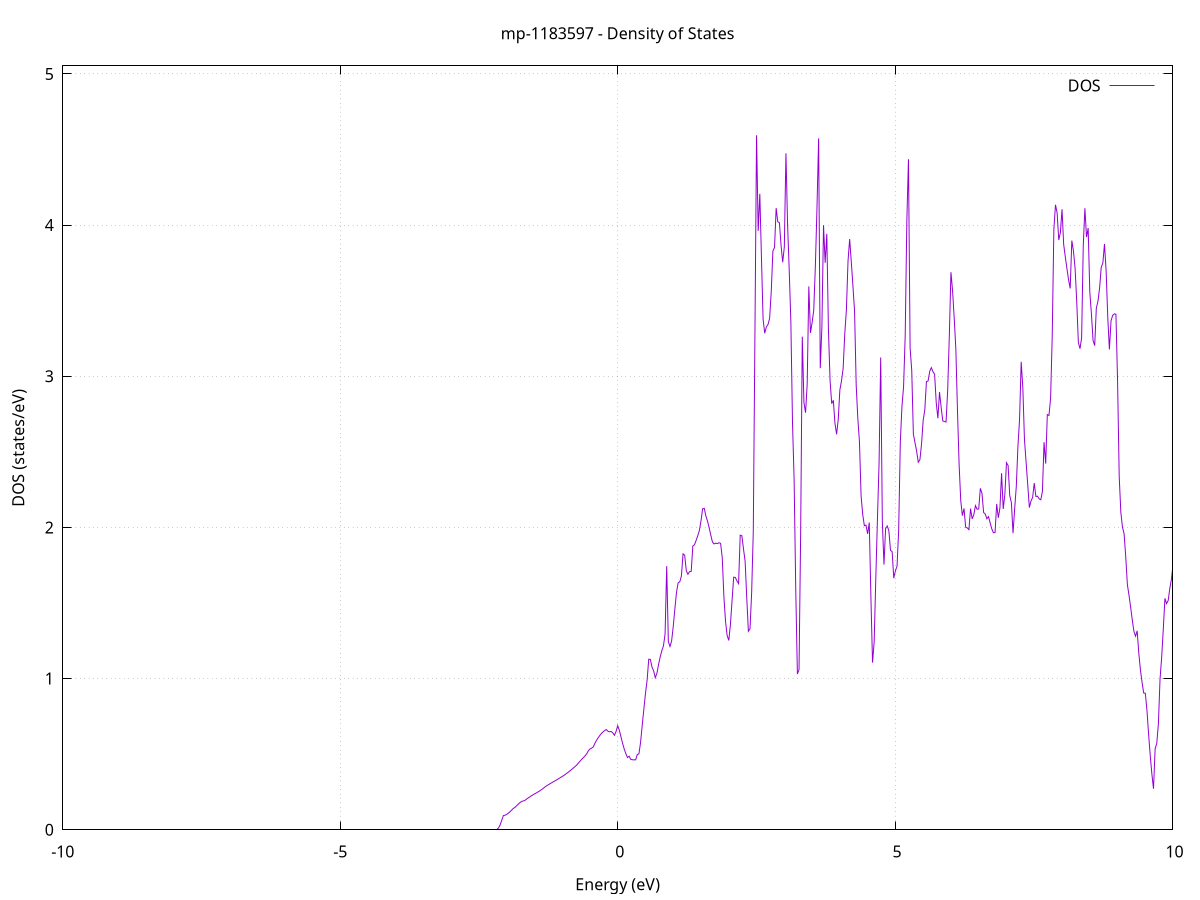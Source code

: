 set title 'mp-1183597 - Density of States'
set xlabel 'Energy (eV)'
set ylabel 'DOS (states/eV)'
set grid
set xrange [-10:10]
set yrange [0:5.053]
set xzeroaxis lt -1
set terminal png size 800,600
set output 'mp-1183597_dos_gnuplot.png'
plot '-' using 1:2 with lines title 'DOS'
-40.656900 0.000000
-40.627500 0.000000
-40.598100 0.000000
-40.568600 0.000000
-40.539200 0.000000
-40.509700 0.000000
-40.480300 0.000000
-40.450900 0.000000
-40.421400 0.000000
-40.392000 0.000000
-40.362500 0.000000
-40.333100 0.000000
-40.303700 0.000000
-40.274200 0.000000
-40.244800 0.000000
-40.215300 0.000000
-40.185900 0.000000
-40.156400 0.000000
-40.127000 0.000000
-40.097600 0.000000
-40.068100 0.000000
-40.038700 0.000000
-40.009200 0.000000
-39.979800 0.000000
-39.950400 0.000000
-39.920900 0.000000
-39.891500 0.000000
-39.862000 0.000000
-39.832600 0.000000
-39.803200 0.000000
-39.773700 0.000000
-39.744300 0.000000
-39.714800 0.000000
-39.685400 0.000000
-39.656000 0.000000
-39.626500 0.000000
-39.597100 0.000000
-39.567600 0.000000
-39.538200 0.000000
-39.508700 0.000000
-39.479300 0.000000
-39.449900 0.000000
-39.420400 0.000000
-39.391000 0.000000
-39.361500 0.000000
-39.332100 0.000000
-39.302700 0.000000
-39.273200 0.000000
-39.243800 0.000000
-39.214300 0.000000
-39.184900 0.000000
-39.155500 0.000000
-39.126000 0.000000
-39.096600 0.000000
-39.067100 0.000000
-39.037700 0.000000
-39.008300 0.000000
-38.978800 0.000000
-38.949400 0.000000
-38.919900 0.000000
-38.890500 0.000000
-38.861000 0.000000
-38.831600 0.000000
-38.802200 0.000000
-38.772700 0.000000
-38.743300 0.000000
-38.713800 0.000000
-38.684400 0.000000
-38.655000 0.000000
-38.625500 0.000000
-38.596100 0.000000
-38.566600 0.000000
-38.537200 0.000000
-38.507800 0.000000
-38.478300 0.000000
-38.448900 0.000000
-38.419400 0.000000
-38.390000 0.000000
-38.360500 0.000000
-38.331100 0.000000
-38.301700 0.000000
-38.272200 0.000000
-38.242800 0.000000
-38.213300 0.000000
-38.183900 0.000000
-38.154500 0.000000
-38.125000 0.000000
-38.095600 0.000000
-38.066100 0.000000
-38.036700 0.000000
-38.007300 0.000000
-37.977800 0.000000
-37.948400 0.000000
-37.918900 0.000000
-37.889500 0.000000
-37.860100 0.000000
-37.830600 0.000000
-37.801200 0.000000
-37.771700 0.000000
-37.742300 0.000000
-37.712800 0.000000
-37.683400 0.000000
-37.654000 0.000000
-37.624500 0.000000
-37.595100 0.000000
-37.565600 0.000000
-37.536200 0.000000
-37.506800 0.000000
-37.477300 0.000000
-37.447900 0.000000
-37.418400 0.000000
-37.389000 0.000000
-37.359600 0.000000
-37.330100 0.000000
-37.300700 0.000000
-37.271200 0.000000
-37.241800 0.000000
-37.212400 0.000000
-37.182900 0.000000
-37.153500 0.000000
-37.124000 0.000000
-37.094600 0.000000
-37.065100 0.000000
-37.035700 0.000000
-37.006300 0.000000
-36.976800 0.000000
-36.947400 0.000000
-36.917900 0.000000
-36.888500 0.000000
-36.859100 0.000000
-36.829600 0.000000
-36.800200 0.000000
-36.770700 0.000000
-36.741300 0.000000
-36.711900 0.000000
-36.682400 0.000000
-36.653000 0.000000
-36.623500 0.000000
-36.594100 0.000000
-36.564700 0.000000
-36.535200 0.000000
-36.505800 0.000000
-36.476300 0.000000
-36.446900 0.000000
-36.417400 0.000000
-36.388000 0.000000
-36.358600 0.000000
-36.329100 0.000000
-36.299700 0.000000
-36.270200 0.000000
-36.240800 0.000000
-36.211400 0.000000
-36.181900 0.000000
-36.152500 0.000000
-36.123000 0.000000
-36.093600 0.000000
-36.064200 0.000000
-36.034700 0.000000
-36.005300 0.000000
-35.975800 0.000000
-35.946400 0.000000
-35.916900 0.000000
-35.887500 0.000000
-35.858100 0.000000
-35.828600 0.000000
-35.799200 0.000000
-35.769700 0.000000
-35.740300 0.000000
-35.710900 0.000000
-35.681400 0.000000
-35.652000 0.000000
-35.622500 0.000000
-35.593100 0.000000
-35.563700 0.000000
-35.534200 0.000000
-35.504800 0.000000
-35.475300 0.000000
-35.445900 0.000000
-35.416500 0.000000
-35.387000 0.000000
-35.357600 0.000000
-35.328100 0.000000
-35.298700 0.000000
-35.269200 0.000000
-35.239800 0.000000
-35.210400 0.000000
-35.180900 0.000000
-35.151500 0.000000
-35.122000 0.000000
-35.092600 0.000000
-35.063200 0.000000
-35.033700 0.000000
-35.004300 0.000000
-34.974800 0.000000
-34.945400 0.000000
-34.916000 0.000000
-34.886500 0.000000
-34.857100 0.000000
-34.827600 0.000000
-34.798200 0.000000
-34.768800 0.000000
-34.739300 0.000000
-34.709900 0.000000
-34.680400 0.000000
-34.651000 0.000000
-34.621500 0.000000
-34.592100 0.000000
-34.562700 0.000000
-34.533200 0.000000
-34.503800 0.000000
-34.474300 0.000000
-34.444900 0.000000
-34.415500 0.000000
-34.386000 0.000000
-34.356600 0.000000
-34.327100 0.000000
-34.297700 0.000000
-34.268300 0.000000
-34.238800 0.000000
-34.209400 0.000000
-34.179900 0.000000
-34.150500 0.000000
-34.121100 0.000000
-34.091600 0.000000
-34.062200 0.000000
-34.032700 0.000000
-34.003300 0.000000
-33.973800 0.000000
-33.944400 0.000000
-33.915000 0.000000
-33.885500 0.000000
-33.856100 0.000000
-33.826600 0.000000
-33.797200 0.000000
-33.767800 0.000000
-33.738300 0.000000
-33.708900 0.000000
-33.679400 0.000000
-33.650000 0.000000
-33.620600 0.000000
-33.591100 0.000000
-33.561700 0.000000
-33.532200 0.000000
-33.502800 0.000000
-33.473400 0.000000
-33.443900 0.000000
-33.414500 0.000000
-33.385000 0.000000
-33.355600 0.000000
-33.326100 0.000000
-33.296700 0.000000
-33.267300 0.000000
-33.237800 0.000000
-33.208400 0.000000
-33.178900 0.000000
-33.149500 0.000000
-33.120100 0.000000
-33.090600 0.000000
-33.061200 0.000000
-33.031700 0.000000
-33.002300 0.000000
-32.972900 0.000000
-32.943400 0.000000
-32.914000 0.000000
-32.884500 0.000000
-32.855100 0.000000
-32.825600 0.000000
-32.796200 0.000000
-32.766800 0.000000
-32.737300 0.000000
-32.707900 0.000000
-32.678400 0.000000
-32.649000 0.000000
-32.619600 0.000000
-32.590100 0.000000
-32.560700 0.000000
-32.531200 0.000000
-32.501800 0.000000
-32.472400 0.000000
-32.442900 0.000000
-32.413500 0.000000
-32.384000 0.000000
-32.354600 0.000000
-32.325200 0.000000
-32.295700 0.000000
-32.266300 0.000000
-32.236800 0.000000
-32.207400 0.000000
-32.177900 0.000000
-32.148500 0.000000
-32.119100 0.000000
-32.089600 0.000000
-32.060200 0.000000
-32.030700 0.000000
-32.001300 0.000000
-31.971900 0.000000
-31.942400 0.000000
-31.913000 0.000000
-31.883500 0.000000
-31.854100 0.000000
-31.824700 0.000000
-31.795200 0.000000
-31.765800 0.000000
-31.736300 0.000000
-31.706900 0.000000
-31.677500 0.000000
-31.648000 0.000000
-31.618600 0.000000
-31.589100 0.000000
-31.559700 0.000000
-31.530200 0.000000
-31.500800 0.000000
-31.471400 0.000000
-31.441900 0.000000
-31.412500 0.000000
-31.383000 0.000000
-31.353600 0.000000
-31.324200 0.000000
-31.294700 0.000000
-31.265300 0.000000
-31.235800 0.000000
-31.206400 0.000000
-31.177000 0.000000
-31.147500 0.000000
-31.118100 0.000000
-31.088600 0.000000
-31.059200 0.000000
-31.029800 0.000000
-31.000300 0.000000
-30.970900 0.000000
-30.941400 0.000000
-30.912000 0.000000
-30.882500 0.000000
-30.853100 0.000000
-30.823700 0.000000
-30.794200 0.000000
-30.764800 0.000000
-30.735300 0.000000
-30.705900 0.000000
-30.676500 0.000000
-30.647000 0.000000
-30.617600 0.000000
-30.588100 0.000000
-30.558700 0.000000
-30.529300 0.000000
-30.499800 0.000000
-30.470400 0.000000
-30.440900 0.000000
-30.411500 0.000000
-30.382000 0.000000
-30.352600 0.000000
-30.323200 0.000000
-30.293700 0.000000
-30.264300 0.000000
-30.234800 0.000000
-30.205400 0.000000
-30.176000 0.000000
-30.146500 0.000000
-30.117100 0.000000
-30.087600 0.000000
-30.058200 0.000000
-30.028800 0.000000
-29.999300 0.000000
-29.969900 0.000000
-29.940400 0.000000
-29.911000 0.000000
-29.881600 0.000000
-29.852100 0.000000
-29.822700 0.000000
-29.793200 0.000000
-29.763800 0.000000
-29.734300 0.000000
-29.704900 0.000000
-29.675500 0.000000
-29.646000 0.000000
-29.616600 0.000000
-29.587100 0.000000
-29.557700 0.000000
-29.528300 0.000000
-29.498800 0.000000
-29.469400 0.000000
-29.439900 0.000000
-29.410500 0.000000
-29.381100 0.000000
-29.351600 0.000000
-29.322200 0.000000
-29.292700 0.000000
-29.263300 0.000000
-29.233900 0.000000
-29.204400 0.000000
-29.175000 0.000000
-29.145500 0.000000
-29.116100 0.000000
-29.086600 0.000000
-29.057200 0.000000
-29.027800 0.000000
-28.998300 0.000000
-28.968900 0.000000
-28.939400 0.000000
-28.910000 0.000000
-28.880600 0.000000
-28.851100 0.000000
-28.821700 0.000000
-28.792200 0.000000
-28.762800 0.000000
-28.733400 0.000000
-28.703900 0.000000
-28.674500 0.000000
-28.645000 0.000000
-28.615600 0.000000
-28.586200 0.000000
-28.556700 0.000000
-28.527300 0.000000
-28.497800 0.000000
-28.468400 0.000000
-28.438900 0.000000
-28.409500 0.000000
-28.380100 0.000000
-28.350600 0.000000
-28.321200 0.000000
-28.291700 0.000000
-28.262300 0.000000
-28.232900 0.000000
-28.203400 0.000000
-28.174000 0.000000
-28.144500 0.000000
-28.115100 0.000000
-28.085700 0.000000
-28.056200 0.000000
-28.026800 0.000000
-27.997300 0.000000
-27.967900 0.000000
-27.938500 0.000000
-27.909000 0.000000
-27.879600 0.000000
-27.850100 0.000000
-27.820700 0.000000
-27.791200 0.000000
-27.761800 0.000000
-27.732400 0.000000
-27.702900 0.000000
-27.673500 0.000000
-27.644000 0.000000
-27.614600 0.000000
-27.585200 0.000000
-27.555700 0.000000
-27.526300 0.000000
-27.496800 0.000000
-27.467400 0.000000
-27.438000 0.000000
-27.408500 0.000000
-27.379100 0.000000
-27.349600 0.000000
-27.320200 0.000000
-27.290700 0.000000
-27.261300 0.000000
-27.231900 0.000000
-27.202400 0.000000
-27.173000 0.000000
-27.143500 0.000000
-27.114100 0.000000
-27.084700 0.000000
-27.055200 0.000000
-27.025800 0.000000
-26.996300 0.000000
-26.966900 0.000000
-26.937500 0.000000
-26.908000 0.000000
-26.878600 0.000000
-26.849100 0.000000
-26.819700 0.000000
-26.790300 0.000000
-26.760800 0.000000
-26.731400 0.000000
-26.701900 0.000000
-26.672500 0.000000
-26.643000 0.000000
-26.613600 0.000000
-26.584200 0.000000
-26.554700 0.000000
-26.525300 0.000000
-26.495800 0.000000
-26.466400 0.000000
-26.437000 0.000000
-26.407500 0.000000
-26.378100 0.000000
-26.348600 0.000000
-26.319200 0.000000
-26.289800 0.000000
-26.260300 0.000000
-26.230900 0.000000
-26.201400 0.000000
-26.172000 0.000000
-26.142600 0.000000
-26.113100 0.000000
-26.083700 0.000000
-26.054200 0.000000
-26.024800 0.000000
-25.995300 0.000000
-25.965900 0.000000
-25.936500 0.000000
-25.907000 0.000000
-25.877600 0.000000
-25.848100 0.000000
-25.818700 0.000000
-25.789300 0.000000
-25.759800 0.000000
-25.730400 0.000000
-25.700900 0.000000
-25.671500 0.000000
-25.642100 0.000000
-25.612600 0.000000
-25.583200 0.000000
-25.553700 0.000000
-25.524300 0.000000
-25.494900 0.000000
-25.465400 0.000000
-25.436000 0.000000
-25.406500 0.000000
-25.377100 0.000000
-25.347600 0.000000
-25.318200 0.000000
-25.288800 0.000000
-25.259300 0.000000
-25.229900 0.000000
-25.200400 0.000000
-25.171000 0.000000
-25.141600 0.000000
-25.112100 0.000000
-25.082700 0.000000
-25.053200 0.000000
-25.023800 0.000000
-24.994400 0.000000
-24.964900 0.000000
-24.935500 0.000000
-24.906000 0.000000
-24.876600 0.000000
-24.847100 0.000000
-24.817700 0.000000
-24.788300 0.000000
-24.758800 0.000000
-24.729400 0.000000
-24.699900 0.000000
-24.670500 0.000000
-24.641100 0.000000
-24.611600 0.000000
-24.582200 0.000000
-24.552700 0.000000
-24.523300 0.000000
-24.493900 0.000000
-24.464400 0.000000
-24.435000 0.000000
-24.405500 0.000000
-24.376100 0.000000
-24.346700 0.000000
-24.317200 0.000000
-24.287800 0.000000
-24.258300 0.000000
-24.228900 0.000000
-24.199400 0.000000
-24.170000 0.000000
-24.140600 0.000000
-24.111100 0.000000
-24.081700 0.000000
-24.052200 0.000000
-24.022800 0.000000
-23.993400 0.000000
-23.963900 0.000000
-23.934500 0.000000
-23.905000 0.000000
-23.875600 0.000000
-23.846200 0.000000
-23.816700 0.000000
-23.787300 0.000000
-23.757800 0.000000
-23.728400 0.000000
-23.699000 0.000000
-23.669500 0.000000
-23.640100 0.000000
-23.610600 0.000000
-23.581200 0.000000
-23.551700 0.000000
-23.522300 0.000000
-23.492900 0.000000
-23.463400 0.000000
-23.434000 0.000000
-23.404500 0.000000
-23.375100 0.000000
-23.345700 0.000000
-23.316200 0.000000
-23.286800 0.000000
-23.257300 0.000000
-23.227900 0.000000
-23.198500 0.000000
-23.169000 0.000000
-23.139600 0.000000
-23.110100 0.000000
-23.080700 0.000000
-23.051300 0.000000
-23.021800 0.000000
-22.992400 0.000000
-22.962900 0.000000
-22.933500 0.000000
-22.904000 0.000000
-22.874600 0.000000
-22.845200 0.000000
-22.815700 0.000000
-22.786300 0.000000
-22.756800 0.000000
-22.727400 0.000000
-22.698000 0.000000
-22.668500 0.000000
-22.639100 0.000000
-22.609600 0.000000
-22.580200 0.000000
-22.550800 0.000000
-22.521300 0.000000
-22.491900 0.000000
-22.462400 0.000000
-22.433000 0.000000
-22.403600 0.000000
-22.374100 0.000000
-22.344700 0.000000
-22.315200 0.000000
-22.285800 0.000000
-22.256300 0.000000
-22.226900 0.000000
-22.197500 0.000000
-22.168000 0.000000
-22.138600 0.000000
-22.109100 0.000000
-22.079700 0.000000
-22.050300 0.000000
-22.020800 0.000000
-21.991400 0.000000
-21.961900 0.000000
-21.932500 0.000000
-21.903100 0.000000
-21.873600 0.000000
-21.844200 0.000000
-21.814700 0.000000
-21.785300 0.000000
-21.755800 0.000000
-21.726400 0.000000
-21.697000 0.000000
-21.667500 0.000000
-21.638100 0.000000
-21.608600 0.000000
-21.579200 0.000000
-21.549800 0.000000
-21.520300 0.000000
-21.490900 0.000000
-21.461400 4.433100
-21.432000 7.790500
-21.402600 26.380000
-21.373100 29.918800
-21.343700 26.553000
-21.314200 10.578800
-21.284800 19.953700
-21.255400 14.416200
-21.225900 17.770400
-21.196500 17.246900
-21.167000 14.438000
-21.137600 33.373300
-21.108100 27.840000
-21.078700 25.789800
-21.049300 8.263400
-21.019800 0.000000
-20.990400 0.000000
-20.960900 0.000000
-20.931500 0.000000
-20.902100 0.000000
-20.872600 0.000000
-20.843200 0.000000
-20.813700 0.000000
-20.784300 0.000000
-20.754900 0.000000
-20.725400 0.000000
-20.696000 0.000000
-20.666500 0.000000
-20.637100 0.000000
-20.607700 0.000000
-20.578200 0.000000
-20.548800 0.000000
-20.519300 0.000000
-20.489900 0.000000
-20.460400 0.000000
-20.431000 0.000000
-20.401600 0.000000
-20.372100 0.000000
-20.342700 0.000000
-20.313200 0.000000
-20.283800 0.000000
-20.254400 0.000000
-20.224900 0.000000
-20.195500 0.000000
-20.166000 0.000000
-20.136600 0.000000
-20.107200 0.000000
-20.077700 0.000000
-20.048300 0.000000
-20.018800 0.000000
-19.989400 0.000000
-19.960000 0.000000
-19.930500 0.000000
-19.901100 0.000000
-19.871600 0.000000
-19.842200 0.000000
-19.812700 0.000000
-19.783300 0.000000
-19.753900 0.000000
-19.724400 0.000000
-19.695000 0.000000
-19.665500 0.000000
-19.636100 0.000000
-19.606700 0.000000
-19.577200 0.000000
-19.547800 0.000000
-19.518300 0.000000
-19.488900 0.000000
-19.459500 0.000000
-19.430000 0.000000
-19.400600 0.000000
-19.371100 0.000000
-19.341700 0.000000
-19.312200 0.000000
-19.282800 0.000000
-19.253400 0.000000
-19.223900 0.000000
-19.194500 0.000000
-19.165000 0.000000
-19.135600 0.000000
-19.106200 0.000000
-19.076700 98.953200
-19.047300 0.000000
-19.017800 0.000000
-18.988400 0.000000
-18.959000 0.000000
-18.929500 0.000000
-18.900100 0.000000
-18.870600 0.000000
-18.841200 0.000000
-18.811800 0.000000
-18.782300 0.000000
-18.752900 0.000000
-18.723400 0.000000
-18.694000 0.000000
-18.664500 0.000000
-18.635100 0.000000
-18.605700 0.000000
-18.576200 0.000000
-18.546800 0.000000
-18.517300 0.000000
-18.487900 0.000000
-18.458500 0.000000
-18.429000 0.000000
-18.399600 0.000000
-18.370100 0.000000
-18.340700 0.000000
-18.311300 0.000000
-18.281800 0.000000
-18.252400 0.000000
-18.222900 0.000000
-18.193500 0.000000
-18.164100 0.000000
-18.134600 0.000000
-18.105200 0.000000
-18.075700 0.000000
-18.046300 0.000000
-18.016800 0.000000
-17.987400 0.000000
-17.958000 0.000000
-17.928500 0.000000
-17.899100 0.000000
-17.869600 0.000000
-17.840200 0.000000
-17.810800 0.000000
-17.781300 0.000000
-17.751900 0.000000
-17.722400 0.000000
-17.693000 0.000000
-17.663600 0.000000
-17.634100 0.000000
-17.604700 0.000000
-17.575200 0.000000
-17.545800 0.000000
-17.516400 0.000000
-17.486900 0.000000
-17.457500 0.000000
-17.428000 0.000000
-17.398600 0.000000
-17.369100 0.000000
-17.339700 0.000000
-17.310300 0.000000
-17.280800 0.000000
-17.251400 0.000000
-17.221900 0.000000
-17.192500 0.000000
-17.163100 0.000000
-17.133600 0.000000
-17.104200 0.000000
-17.074700 0.000000
-17.045300 0.000000
-17.015900 0.000000
-16.986400 0.000000
-16.957000 0.000000
-16.927500 0.000000
-16.898100 0.000000
-16.868700 0.000000
-16.839200 0.000000
-16.809800 0.000000
-16.780300 0.000000
-16.750900 0.000000
-16.721400 0.000000
-16.692000 0.000000
-16.662600 0.000000
-16.633100 0.000000
-16.603700 0.000000
-16.574200 0.000000
-16.544800 0.000000
-16.515400 0.000000
-16.485900 0.000000
-16.456500 0.000000
-16.427000 0.000000
-16.397600 0.000000
-16.368200 0.000000
-16.338700 0.000000
-16.309300 0.000000
-16.279800 0.000000
-16.250400 0.000000
-16.220900 0.000000
-16.191500 0.000000
-16.162100 0.000000
-16.132600 0.000000
-16.103200 0.000000
-16.073700 0.000000
-16.044300 0.000000
-16.014900 0.000000
-15.985400 0.000000
-15.956000 0.000000
-15.926500 0.000000
-15.897100 0.000000
-15.867700 0.000000
-15.838200 0.000000
-15.808800 0.000000
-15.779300 0.000000
-15.749900 0.000000
-15.720500 0.000000
-15.691000 0.000000
-15.661600 0.000000
-15.632100 0.000000
-15.602700 0.000000
-15.573200 0.000000
-15.543800 0.000000
-15.514400 0.000000
-15.484900 0.000000
-15.455500 0.000000
-15.426000 0.000000
-15.396600 0.000000
-15.367200 0.000000
-15.337700 0.000000
-15.308300 0.000000
-15.278800 0.000000
-15.249400 0.000000
-15.220000 0.000000
-15.190500 0.000000
-15.161100 0.000000
-15.131600 0.000000
-15.102200 0.000000
-15.072800 0.000000
-15.043300 0.000000
-15.013900 0.000000
-14.984400 0.000000
-14.955000 0.000000
-14.925500 0.000000
-14.896100 0.000000
-14.866700 0.000000
-14.837200 0.000000
-14.807800 0.000000
-14.778300 0.000000
-14.748900 0.000000
-14.719500 0.000000
-14.690000 0.000000
-14.660600 0.000000
-14.631100 0.000000
-14.601700 0.000000
-14.572300 0.000000
-14.542800 0.000000
-14.513400 0.000000
-14.483900 0.000000
-14.454500 0.000000
-14.425100 0.000000
-14.395600 0.000000
-14.366200 0.000000
-14.336700 0.000000
-14.307300 0.000000
-14.277800 0.000000
-14.248400 0.000000
-14.219000 0.000000
-14.189500 0.000000
-14.160100 0.000000
-14.130600 0.000000
-14.101200 0.000000
-14.071800 0.000000
-14.042300 0.000000
-14.012900 0.000000
-13.983400 0.000000
-13.954000 0.000000
-13.924600 0.000000
-13.895100 0.000000
-13.865700 0.000000
-13.836200 0.000000
-13.806800 0.000000
-13.777400 0.000000
-13.747900 0.000000
-13.718500 0.000000
-13.689000 0.000000
-13.659600 0.000000
-13.630100 0.000000
-13.600700 0.000000
-13.571300 0.000000
-13.541800 0.000000
-13.512400 0.000000
-13.482900 0.000000
-13.453500 0.000000
-13.424100 0.000000
-13.394600 0.000000
-13.365200 0.000000
-13.335700 0.000000
-13.306300 0.000000
-13.276900 0.000000
-13.247400 0.000000
-13.218000 0.000000
-13.188500 0.000000
-13.159100 0.000000
-13.129600 0.000000
-13.100200 0.000000
-13.070800 0.000000
-13.041300 0.000000
-13.011900 0.000000
-12.982400 0.000000
-12.953000 0.000000
-12.923600 0.000000
-12.894100 0.000000
-12.864700 0.000000
-12.835200 0.000000
-12.805800 0.000000
-12.776400 0.000000
-12.746900 0.000000
-12.717500 0.000000
-12.688000 0.000000
-12.658600 0.000000
-12.629200 0.000000
-12.599700 0.000000
-12.570300 0.000000
-12.540800 0.000000
-12.511400 0.000000
-12.481900 0.000000
-12.452500 0.000000
-12.423100 0.000000
-12.393600 0.000000
-12.364200 0.000000
-12.334700 0.000000
-12.305300 0.000000
-12.275900 0.000000
-12.246400 0.000000
-12.217000 0.000000
-12.187500 0.000000
-12.158100 0.000000
-12.128700 0.000000
-12.099200 0.000000
-12.069800 0.000000
-12.040300 0.000000
-12.010900 0.000000
-11.981500 0.000000
-11.952000 0.000000
-11.922600 0.000000
-11.893100 0.000000
-11.863700 0.000000
-11.834200 0.000000
-11.804800 0.000000
-11.775400 0.000000
-11.745900 0.000000
-11.716500 0.000000
-11.687000 0.000000
-11.657600 0.000000
-11.628200 0.000000
-11.598700 0.000000
-11.569300 0.000000
-11.539800 0.000000
-11.510400 0.000000
-11.481000 0.000000
-11.451500 0.000000
-11.422100 0.000000
-11.392600 0.000000
-11.363200 0.000000
-11.333800 0.000000
-11.304300 0.000000
-11.274900 0.000000
-11.245400 0.000000
-11.216000 0.000000
-11.186500 0.000000
-11.157100 0.000000
-11.127700 0.000000
-11.098200 0.000000
-11.068800 0.000000
-11.039300 0.000000
-11.009900 0.000000
-10.980500 0.000000
-10.951000 0.000000
-10.921600 0.000000
-10.892100 0.000000
-10.862700 0.000000
-10.833300 0.000000
-10.803800 0.000000
-10.774400 0.000000
-10.744900 0.000000
-10.715500 0.000000
-10.686000 0.000000
-10.656600 0.000000
-10.627200 0.000000
-10.597700 0.000000
-10.568300 0.000000
-10.538800 0.000000
-10.509400 0.000000
-10.480000 0.000000
-10.450500 0.000000
-10.421100 0.000000
-10.391600 0.000000
-10.362200 0.000000
-10.332800 0.000000
-10.303300 0.000000
-10.273900 0.000000
-10.244400 0.000000
-10.215000 0.000000
-10.185600 0.000000
-10.156100 0.000000
-10.126700 0.000000
-10.097200 0.000000
-10.067800 0.000000
-10.038300 0.000000
-10.008900 0.000000
-9.979500 0.000000
-9.950000 0.000000
-9.920600 0.000000
-9.891100 0.000000
-9.861700 0.000000
-9.832300 0.000000
-9.802800 0.000000
-9.773400 0.000000
-9.743900 0.000000
-9.714500 0.000000
-9.685100 0.000000
-9.655600 0.000000
-9.626200 0.000000
-9.596700 0.000000
-9.567300 0.000000
-9.537900 0.000000
-9.508400 0.000000
-9.479000 0.000000
-9.449500 0.000000
-9.420100 0.000000
-9.390600 0.000000
-9.361200 0.000000
-9.331800 0.000000
-9.302300 0.000000
-9.272900 0.000000
-9.243400 0.000000
-9.214000 0.000000
-9.184600 0.000000
-9.155100 0.000000
-9.125700 0.000000
-9.096200 0.000000
-9.066800 0.000000
-9.037400 0.000000
-9.007900 0.000000
-8.978500 0.000000
-8.949000 0.000000
-8.919600 0.000000
-8.890200 0.000000
-8.860700 0.000000
-8.831300 0.000000
-8.801800 0.000000
-8.772400 0.000000
-8.742900 0.000000
-8.713500 0.000000
-8.684100 0.000000
-8.654600 0.000000
-8.625200 0.000000
-8.595700 0.000000
-8.566300 0.000000
-8.536900 0.000000
-8.507400 0.000000
-8.478000 0.000000
-8.448500 0.000000
-8.419100 0.000000
-8.389700 0.000000
-8.360200 0.000000
-8.330800 0.000000
-8.301300 0.000000
-8.271900 0.000000
-8.242500 0.000000
-8.213000 0.000000
-8.183600 0.000000
-8.154100 0.000000
-8.124700 0.000000
-8.095200 0.000000
-8.065800 0.000000
-8.036400 0.000000
-8.006900 0.000000
-7.977500 0.000000
-7.948000 0.000000
-7.918600 0.000000
-7.889200 0.000000
-7.859700 0.000000
-7.830300 0.000000
-7.800800 0.000000
-7.771400 0.000000
-7.742000 0.000000
-7.712500 0.000000
-7.683100 0.000000
-7.653600 0.000000
-7.624200 0.000000
-7.594700 0.000000
-7.565300 0.000000
-7.535900 0.000000
-7.506400 0.000000
-7.477000 0.000000
-7.447500 0.000000
-7.418100 0.000000
-7.388700 0.000000
-7.359200 0.000000
-7.329800 0.000000
-7.300300 0.000000
-7.270900 0.000000
-7.241500 0.000000
-7.212000 0.000000
-7.182600 0.000000
-7.153100 0.000000
-7.123700 0.000000
-7.094300 0.000000
-7.064800 0.000000
-7.035400 0.000000
-7.005900 0.000000
-6.976500 0.000000
-6.947000 0.000000
-6.917600 0.000000
-6.888200 0.000000
-6.858700 0.000000
-6.829300 0.000000
-6.799800 0.000000
-6.770400 0.000000
-6.741000 0.000000
-6.711500 0.000000
-6.682100 0.000000
-6.652600 0.000000
-6.623200 0.000000
-6.593800 0.000000
-6.564300 0.000000
-6.534900 0.000000
-6.505400 0.000000
-6.476000 0.000000
-6.446600 0.000000
-6.417100 0.000000
-6.387700 0.000000
-6.358200 0.000000
-6.328800 0.000000
-6.299300 0.000000
-6.269900 0.000000
-6.240500 0.000000
-6.211000 0.000000
-6.181600 0.000000
-6.152100 0.000000
-6.122700 0.000000
-6.093300 0.000000
-6.063800 0.000000
-6.034400 0.000000
-6.004900 0.000000
-5.975500 0.000000
-5.946100 0.000000
-5.916600 0.000000
-5.887200 0.000000
-5.857700 0.000000
-5.828300 0.000000
-5.798900 0.000000
-5.769400 0.000000
-5.740000 0.000000
-5.710500 0.000000
-5.681100 0.000000
-5.651600 0.000000
-5.622200 0.000000
-5.592800 0.000000
-5.563300 0.000000
-5.533900 0.000000
-5.504400 0.000000
-5.475000 0.000000
-5.445600 0.000000
-5.416100 0.000000
-5.386700 0.000000
-5.357200 0.000000
-5.327800 0.000000
-5.298400 0.000000
-5.268900 0.000000
-5.239500 0.000000
-5.210000 0.000000
-5.180600 0.000000
-5.151100 0.000000
-5.121700 0.000000
-5.092300 0.000000
-5.062800 0.000000
-5.033400 0.000000
-5.003900 0.000000
-4.974500 0.000000
-4.945100 0.000000
-4.915600 0.000000
-4.886200 0.000000
-4.856700 0.000000
-4.827300 0.000000
-4.797900 0.000000
-4.768400 0.000000
-4.739000 0.000000
-4.709500 0.000000
-4.680100 0.000000
-4.650700 0.000000
-4.621200 0.000000
-4.591800 0.000000
-4.562300 0.000000
-4.532900 0.000000
-4.503400 0.000000
-4.474000 0.000000
-4.444600 0.000000
-4.415100 0.000000
-4.385700 0.000000
-4.356200 0.000000
-4.326800 0.000000
-4.297400 0.000000
-4.267900 0.000000
-4.238500 0.000000
-4.209000 0.000000
-4.179600 0.000000
-4.150200 0.000000
-4.120700 0.000000
-4.091300 0.000000
-4.061800 0.000000
-4.032400 0.000000
-4.003000 0.000000
-3.973500 0.000000
-3.944100 0.000000
-3.914600 0.000000
-3.885200 0.000000
-3.855700 0.000000
-3.826300 0.000000
-3.796900 0.000000
-3.767400 0.000000
-3.738000 0.000000
-3.708500 0.000000
-3.679100 0.000000
-3.649700 0.000000
-3.620200 0.000000
-3.590800 0.000000
-3.561300 0.000000
-3.531900 0.000000
-3.502500 0.000000
-3.473000 0.000000
-3.443600 0.000000
-3.414100 0.000000
-3.384700 0.000000
-3.355300 0.000000
-3.325800 0.000000
-3.296400 0.000000
-3.266900 0.000000
-3.237500 0.000000
-3.208000 0.000000
-3.178600 0.000000
-3.149200 0.000000
-3.119700 0.000000
-3.090300 0.000000
-3.060800 0.000000
-3.031400 0.000000
-3.002000 0.000000
-2.972500 0.000000
-2.943100 0.000000
-2.913600 0.000000
-2.884200 0.000000
-2.854800 0.000000
-2.825300 0.000000
-2.795900 0.000000
-2.766400 0.000000
-2.737000 0.000000
-2.707600 0.000000
-2.678100 0.000000
-2.648700 0.000000
-2.619200 0.000000
-2.589800 0.000000
-2.560300 0.000000
-2.530900 0.000000
-2.501500 0.000000
-2.472000 0.000000
-2.442600 0.000000
-2.413100 0.000000
-2.383700 0.000000
-2.354300 0.000000
-2.324800 0.000000
-2.295400 0.000000
-2.265900 0.000000
-2.236500 0.000000
-2.207100 0.000000
-2.177600 0.001300
-2.148200 0.011500
-2.118700 0.031800
-2.089300 0.062200
-2.059800 0.093900
-2.030400 0.096200
-2.001000 0.101400
-1.971500 0.109200
-1.942100 0.118500
-1.912600 0.129000
-1.883200 0.140500
-1.853800 0.147400
-1.824300 0.157700
-1.794900 0.168400
-1.765400 0.178500
-1.736000 0.185800
-1.706600 0.190300
-1.677100 0.192900
-1.647700 0.201400
-1.618200 0.208800
-1.588800 0.216400
-1.559400 0.223700
-1.529900 0.230400
-1.500500 0.236700
-1.471000 0.242500
-1.441600 0.248900
-1.412100 0.255700
-1.382700 0.262900
-1.353300 0.270700
-1.323800 0.278900
-1.294400 0.287600
-1.264900 0.294200
-1.235500 0.300700
-1.206100 0.307200
-1.176600 0.313700
-1.147200 0.320100
-1.117700 0.326100
-1.088300 0.332500
-1.058900 0.339100
-1.029400 0.345800
-1.000000 0.352500
-0.970500 0.359200
-0.941100 0.367000
-0.911700 0.375100
-0.882200 0.383400
-0.852800 0.392000
-0.823300 0.400800
-0.793900 0.410000
-0.764400 0.419400
-0.735000 0.428900
-0.705600 0.442100
-0.676100 0.454900
-0.646700 0.466300
-0.617200 0.477000
-0.587800 0.489000
-0.558400 0.502700
-0.528900 0.521800
-0.499500 0.534000
-0.470000 0.539700
-0.440600 0.547400
-0.411200 0.570900
-0.381700 0.590700
-0.352300 0.607900
-0.322800 0.623300
-0.293400 0.636400
-0.264000 0.647200
-0.234500 0.656100
-0.205100 0.663200
-0.175600 0.652200
-0.146200 0.647800
-0.116700 0.650400
-0.087300 0.640900
-0.057900 0.625000
-0.028400 0.650500
0.001000 0.689200
0.030500 0.657700
0.059900 0.615300
0.089300 0.571500
0.118800 0.533700
0.148200 0.503200
0.177700 0.477500
0.207100 0.486800
0.236500 0.465800
0.266000 0.463200
0.295400 0.462500
0.324900 0.462700
0.354300 0.498500
0.383800 0.502600
0.413200 0.578000
0.442600 0.690000
0.472100 0.796300
0.501500 0.901100
0.531000 0.989700
0.560400 1.128200
0.589800 1.126800
0.619300 1.076000
0.648700 1.051300
0.678200 1.005700
0.707600 1.034700
0.737000 1.093300
0.766500 1.143300
0.795900 1.183600
0.825400 1.216600
0.854800 1.293400
0.884200 1.744000
0.913700 1.244000
0.943100 1.212700
0.972600 1.248500
1.002000 1.344500
1.031500 1.462100
1.060900 1.570700
1.090300 1.633600
1.119800 1.640000
1.149200 1.678800
1.178700 1.825300
1.208100 1.815800
1.237500 1.713200
1.267000 1.690500
1.296400 1.707300
1.325900 1.709000
1.355300 1.877700
1.384700 1.885500
1.414200 1.913800
1.443600 1.944800
1.473100 1.979900
1.502500 2.043900
1.531900 2.123500
1.561400 2.125900
1.590800 2.074300
1.620300 2.041200
1.649700 1.997100
1.679200 1.948300
1.708600 1.903700
1.738000 1.890800
1.767500 1.896000
1.796900 1.892600
1.826400 1.898800
1.855800 1.894600
1.885200 1.799700
1.914700 1.543700
1.944100 1.379400
1.973600 1.284000
2.003000 1.252300
2.032400 1.356500
2.061900 1.515600
2.091300 1.670800
2.120800 1.669300
2.150200 1.645800
2.179600 1.628400
2.209100 1.948600
2.238500 1.945100
2.268000 1.857900
2.297400 1.777200
2.326900 1.535300
2.356300 1.313200
2.385700 1.329800
2.415200 1.568600
2.444600 1.972400
2.474100 3.274000
2.503500 4.594000
2.532900 3.961300
2.562400 4.206500
2.591800 3.785400
2.621300 3.377700
2.650700 3.284500
2.680100 3.326000
2.709600 3.341800
2.739000 3.382600
2.768500 3.560800
2.797900 3.828700
2.827300 3.851300
2.856800 4.112200
2.886200 4.021800
2.915700 4.015100
2.945100 3.866100
2.974600 3.753700
3.004000 3.854800
3.033400 4.474700
3.062900 4.000300
3.092300 3.702000
3.121800 3.360300
3.151200 2.696200
3.180600 2.314000
3.210100 1.586100
3.239500 1.030200
3.269000 1.060000
3.298400 1.964300
3.327800 3.261800
3.357300 2.826500
3.386700 2.758500
3.416200 2.948900
3.445600 3.594600
3.475100 3.286800
3.504500 3.354800
3.533900 3.434500
3.563400 3.727900
3.592800 4.115700
3.622300 4.573500
3.651700 3.053300
3.681100 3.324300
3.710600 3.998900
3.740000 3.750200
3.769500 3.942000
3.798900 3.308400
3.828300 2.973300
3.857800 2.818600
3.887200 2.840900
3.916700 2.688400
3.946100 2.615900
3.975500 2.713300
4.005000 2.909400
4.034400 2.968700
4.063900 3.052400
4.093300 3.279800
4.122800 3.439900
4.152200 3.763300
4.181600 3.907800
4.211100 3.757100
4.240500 3.597000
4.270000 3.430600
4.299400 2.940700
4.328800 2.720200
4.358300 2.564400
4.387700 2.207700
4.417200 2.085100
4.446600 2.011400
4.476000 2.015000
4.505500 1.957300
4.534900 2.032200
4.564400 1.540900
4.593800 1.105800
4.623200 1.241800
4.652700 1.663700
4.682100 2.052200
4.711600 2.426300
4.741000 3.124000
4.770500 2.037200
4.799900 1.754100
4.829300 1.992600
4.858800 2.009600
4.888200 1.978300
4.917700 1.848700
4.947100 1.839600
4.976500 1.664500
5.006000 1.713000
5.035400 1.742700
5.064900 1.983000
5.094300 2.561800
5.123700 2.798300
5.153200 2.931000
5.182600 3.267600
5.212100 4.029600
5.241500 4.435000
5.270900 3.186900
5.300400 3.039200
5.329800 2.617000
5.359300 2.560200
5.388700 2.504200
5.418200 2.431300
5.447600 2.447400
5.477000 2.551400
5.506500 2.708300
5.535900 2.778000
5.565400 2.965300
5.594800 2.968300
5.624200 3.032200
5.653700 3.057000
5.683100 3.029800
5.712600 3.013900
5.742000 2.825300
5.771400 2.721700
5.800900 2.895700
5.830300 2.795300
5.859800 2.704200
5.889200 2.701100
5.918700 2.697200
5.948100 2.906700
5.977500 3.263800
6.007000 3.688000
6.036400 3.564800
6.065900 3.383200
6.095300 3.180600
6.124700 2.772500
6.154200 2.416900
6.183600 2.177400
6.213100 2.077900
6.242500 2.125300
6.271900 2.001900
6.301400 1.996900
6.330800 1.985100
6.360300 2.124600
6.389700 2.056800
6.419100 2.084300
6.448600 2.144300
6.478000 2.120000
6.507500 2.122600
6.536900 2.258700
6.566400 2.225200
6.595800 2.098800
6.625200 2.088700
6.654700 2.057200
6.684100 2.071300
6.713600 2.029800
6.743000 1.990400
6.772400 1.965000
6.801900 1.966400
6.831300 2.154600
6.860800 2.064200
6.890200 2.129600
6.919600 2.359000
6.949100 2.122000
6.978500 2.217900
7.008000 2.428200
7.037400 2.409600
7.066800 2.210700
7.096300 2.164100
7.125700 1.961800
7.155200 2.121800
7.184600 2.270400
7.214100 2.534700
7.243500 2.715500
7.272900 3.095300
7.302400 2.926100
7.331800 2.583400
7.361300 2.431500
7.390700 2.283900
7.420100 2.131200
7.449600 2.174900
7.479000 2.198200
7.508500 2.293400
7.537900 2.204700
7.567300 2.206400
7.596800 2.188800
7.626200 2.182700
7.655700 2.238000
7.685100 2.563900
7.714500 2.422400
7.744000 2.746500
7.773400 2.740500
7.802900 2.853300
7.832300 3.264200
7.861800 3.971100
7.891200 4.134300
7.920600 4.080800
7.950100 3.901100
7.979500 3.949900
8.009000 4.104500
8.038400 3.872700
8.067800 3.790200
8.097300 3.712700
8.126700 3.638200
8.156200 3.580800
8.185600 3.897600
8.215000 3.828100
8.244500 3.714000
8.273900 3.494800
8.303400 3.223600
8.332800 3.182200
8.362200 3.254100
8.391700 3.866000
8.421100 4.111500
8.450600 3.920300
8.480000 3.980300
8.509500 3.557700
8.538900 3.411600
8.568300 3.237100
8.597800 3.202500
8.627200 3.450800
8.656700 3.495900
8.686100 3.584000
8.715500 3.720300
8.745000 3.749700
8.774400 3.875000
8.803900 3.695900
8.833300 3.390400
8.862700 3.177600
8.892200 3.366900
8.921600 3.402600
8.951100 3.412400
8.980500 3.410200
9.010000 2.969700
9.039400 2.338800
9.068800 2.100000
9.098300 2.001900
9.127700 1.958400
9.157200 1.806100
9.186600 1.622000
9.216000 1.551200
9.245500 1.473400
9.274900 1.389100
9.304400 1.313500
9.333800 1.280300
9.363200 1.316100
9.392700 1.168100
9.422100 1.057200
9.451600 0.975000
9.481000 0.904500
9.510400 0.902900
9.539900 0.789500
9.569300 0.631200
9.598800 0.491100
9.628200 0.369000
9.657700 0.271100
9.687100 0.537200
9.716500 0.571100
9.746000 0.702600
9.775400 0.997000
9.804900 1.141600
9.834300 1.329400
9.863700 1.530900
9.893200 1.495600
9.922600 1.516900
9.952100 1.597900
9.981500 1.659400
10.010900 1.758200
10.040400 1.871600
10.069800 1.991000
10.099300 2.120200
10.128700 2.173500
10.158100 2.254700
10.187600 2.284300
10.217000 2.389600
10.246500 2.434100
10.275900 2.249300
10.305400 2.121300
10.334800 2.045100
10.364200 1.909700
10.393700 1.867800
10.423100 1.802900
10.452600 1.857800
10.482000 1.677900
10.511400 1.708800
10.540900 1.697700
10.570300 1.728300
10.599800 1.716400
10.629200 1.735500
10.658600 1.731500
10.688100 1.784000
10.717500 1.830300
10.747000 1.655700
10.776400 1.630800
10.805800 1.593500
10.835300 1.595500
10.864700 1.642500
10.894200 1.734900
10.923600 1.511400
10.953100 1.477900
10.982500 1.459400
11.011900 1.439600
11.041400 1.439100
11.070800 1.515900
11.100300 1.419500
11.129700 1.350700
11.159100 1.314100
11.188600 1.319200
11.218000 1.474600
11.247500 1.463600
11.276900 1.408000
11.306300 1.294300
11.335800 1.209400
11.365200 1.147600
11.394700 1.119400
11.424100 1.088300
11.453600 1.023100
11.483000 1.041200
11.512400 1.245100
11.541900 1.347800
11.571300 1.378600
11.600800 1.376900
11.630200 1.410200
11.659600 1.444400
11.689100 1.385100
11.718500 1.390100
11.748000 1.389000
11.777400 1.385200
11.806800 1.384500
11.836300 1.378700
11.865700 1.380300
11.895200 1.378800
11.924600 1.367200
11.954000 1.346600
11.983500 1.353900
12.012900 1.391500
12.042400 1.442300
12.071800 1.535700
12.101300 1.660200
12.130700 1.832200
12.160100 1.897700
12.189600 1.918300
12.219000 1.954400
12.248500 1.919200
12.277900 1.763600
12.307300 1.720500
12.336800 1.693500
12.366200 1.650400
12.395700 1.605600
12.425100 1.599600
12.454500 1.613500
12.484000 1.640900
12.513400 1.616900
12.542900 1.538900
12.572300 1.608200
12.601700 1.812800
12.631200 1.745800
12.660600 1.674600
12.690100 1.679000
12.719500 1.711300
12.749000 1.761200
12.778400 1.793100
12.807800 1.808400
12.837300 1.833200
12.866700 1.881800
12.896200 1.952900
12.925600 2.078300
12.955000 2.187100
12.984500 2.253200
13.013900 2.327700
13.043400 2.501000
13.072800 2.827200
13.102200 2.779900
13.131700 2.807500
13.161100 2.839100
13.190600 2.870300
13.220000 2.824900
13.249400 3.021500
13.278900 2.888500
13.308300 2.904100
13.337800 2.868100
13.367200 2.838500
13.396700 2.842500
13.426100 2.808500
13.455500 2.824500
13.485000 2.950500
13.514400 3.021200
13.543900 2.797200
13.573300 2.614300
13.602700 2.321600
13.632200 2.331300
13.661600 2.332900
13.691100 2.346500
13.720500 2.306900
13.749900 2.294600
13.779400 2.367700
13.808800 2.467400
13.838300 2.265400
13.867700 1.818700
13.897100 1.918000
13.926600 2.031800
13.956000 2.029200
13.985500 2.142900
14.014900 2.305300
14.044400 2.486800
14.073800 2.684000
14.103200 2.995200
14.132700 2.875000
14.162100 2.814100
14.191600 2.883300
14.221000 3.016600
14.250400 3.352700
14.279900 3.604100
14.309300 3.715900
14.338800 3.604400
14.368200 3.503000
14.397600 3.412700
14.427100 3.441500
14.456500 3.668700
14.486000 3.558600
14.515400 3.350200
14.544900 3.192900
14.574300 3.055500
14.603700 2.931000
14.633200 2.836200
14.662600 2.660300
14.692100 2.501900
14.721500 2.357300
14.750900 2.213400
14.780400 2.019300
14.809800 1.840400
14.839300 1.721400
14.868700 1.645800
14.898100 1.563700
14.927600 1.603200
14.957000 1.682200
14.986500 1.834000
15.015900 2.051000
15.045300 2.073100
15.074800 1.846600
15.104200 1.397900
15.133700 1.251100
15.163100 1.065900
15.192600 0.885800
15.222000 0.704100
15.251400 0.570800
15.280900 0.484900
15.310300 0.382100
15.339800 0.300700
15.369200 0.174700
15.398600 0.089900
15.428100 0.000800
15.457500 0.000400
15.487000 0.000100
15.516400 0.000000
15.545800 0.000000
15.575300 0.000000
15.604700 0.000000
15.634200 0.000000
15.663600 0.000000
15.693000 0.000000
15.722500 0.000000
15.751900 0.000000
15.781400 0.000000
15.810800 0.000000
15.840300 0.000000
15.869700 0.000000
15.899100 0.000000
15.928600 0.000000
15.958000 0.000000
15.987500 0.000000
16.016900 0.000000
16.046300 0.000000
16.075800 0.000000
16.105200 0.000000
16.134700 0.000000
16.164100 0.000000
16.193500 0.000000
16.223000 0.000000
16.252400 0.000000
16.281900 0.000000
16.311300 0.000000
16.340700 0.000000
16.370200 0.000000
16.399600 0.000000
16.429100 0.000000
16.458500 0.000000
16.488000 0.000000
16.517400 0.000000
16.546800 0.000000
16.576300 0.000000
16.605700 0.000000
16.635200 0.000000
16.664600 0.000000
16.694000 0.000000
16.723500 0.000000
16.752900 0.000000
16.782400 0.000000
16.811800 0.000000
16.841200 0.000000
16.870700 0.000000
16.900100 0.000000
16.929600 0.000000
16.959000 0.000000
16.988500 0.000000
17.017900 0.000000
17.047300 0.000000
17.076800 0.000000
17.106200 0.000000
17.135700 0.000000
17.165100 0.000000
17.194500 0.000000
17.224000 0.000000
17.253400 0.000000
17.282900 0.000000
17.312300 0.000000
17.341700 0.000000
17.371200 0.000000
17.400600 0.000000
17.430100 0.000000
17.459500 0.000000
17.488900 0.000000
17.518400 0.000000
17.547800 0.000000
17.577300 0.000000
17.606700 0.000000
17.636200 0.000000
17.665600 0.000000
17.695000 0.000000
17.724500 0.000000
17.753900 0.000000
17.783400 0.000000
17.812800 0.000000
17.842200 0.000000
17.871700 0.000000
17.901100 0.000000
17.930600 0.000000
17.960000 0.000000
17.989400 0.000000
18.018900 0.000000
18.048300 0.000000
18.077800 0.000000
18.107200 0.000000
18.136600 0.000000
18.166100 0.000000
18.195500 0.000000
18.225000 0.000000
e
